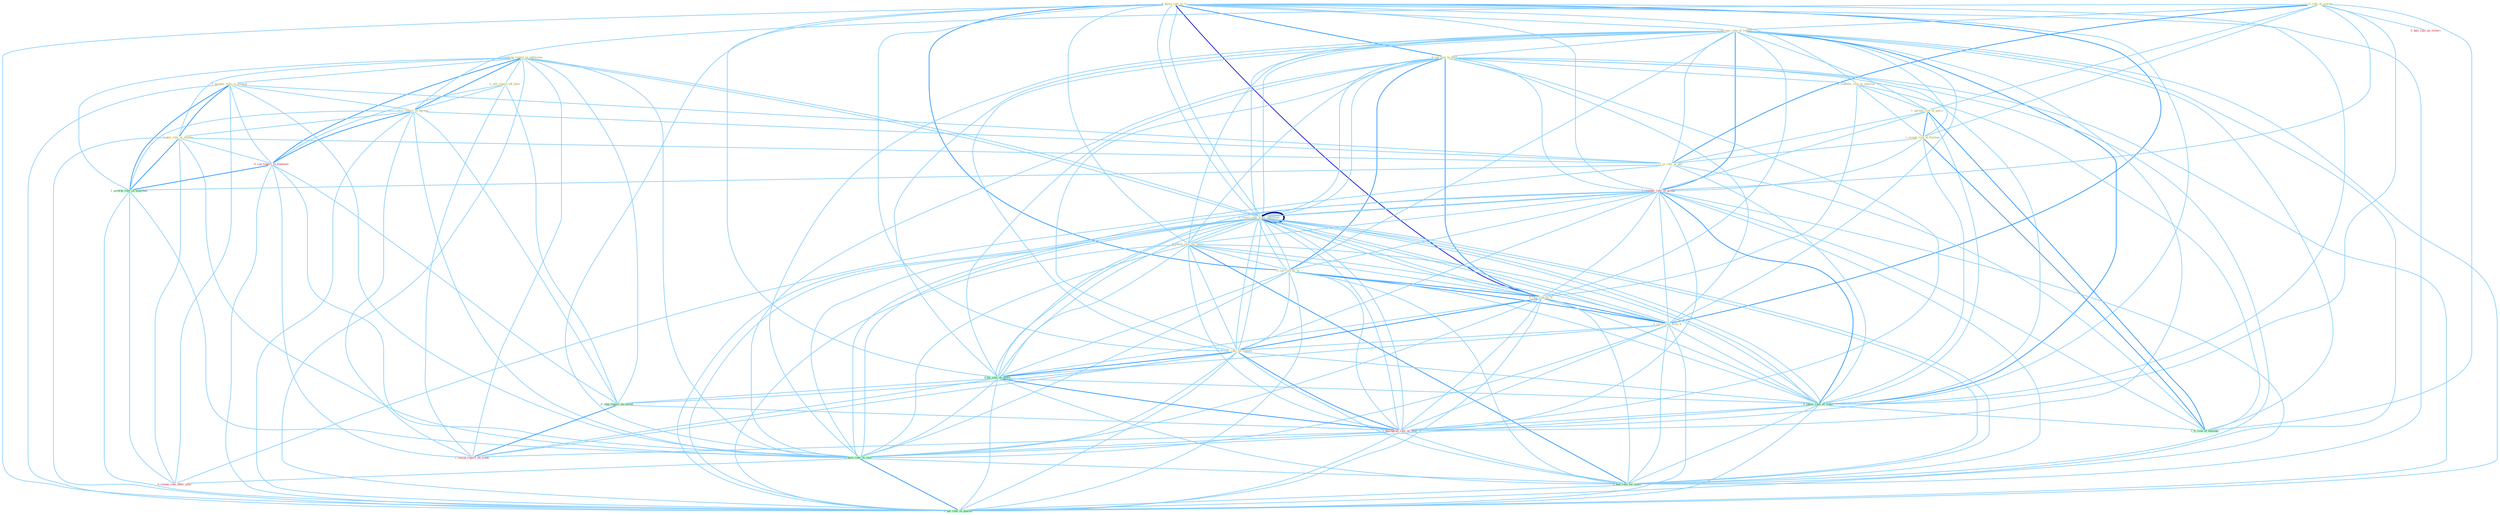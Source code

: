 Graph G{ 
    node
    [shape=polygon,style=filled,width=.5,height=.06,color="#BDFCC9",fixedsize=true,fontsize=4,
    fontcolor="#2f4f4f"];
    {node
    [color="#ffffe0", fontcolor="#8b7d6b"] "1_confirm_report_in_entitynam " "1_hamper_role_in_attempt " "0_boost_rate_to_% " "1_is_rule_of_journal " "1_increas_rate_of_return " "0_cut_rate_to_hold " "0_receiv_rate_from_entitynam " "0_transfer_risk_to_investor " "0_call_report_off_base " "0_charg_rate_for_insur " "0_cut_rate_by_% " "1_spread_risk_of_polici " "0_rais_rate_to_% " "0_is_report_in_bureau " "0_carri_rate_with_% " "1_rais_rate_on_contain " "1_accept_risk_of_fluctuat " "1_plai_role_in_number " "1_is_role_of_alli "}
{node [color="#fff0f5", fontcolor="#b22222"] "1_compar_rate_of_group " "0_ran_report_in_yearnum " "1_downgrad_rate_on_debt " "1_includ_report_on_trade " "0_assum_role_after_year " "0_hail_rule_as_victori "}
edge [color="#B0E2FF"];

	"1_confirm_report_in_entitynam " -- "1_hamper_role_in_attempt " [w="1", color="#87cefa" ];
	"1_confirm_report_in_entitynam " -- "0_receiv_rate_from_entitynam " [w="1", color="#87cefa" ];
	"1_confirm_report_in_entitynam " -- "0_call_report_off_base " [w="1", color="#87cefa" ];
	"1_confirm_report_in_entitynam " -- "0_is_report_in_bureau " [w="2", color="#1e90ff" , len=0.8];
	"1_confirm_report_in_entitynam " -- "1_plai_role_in_number " [w="1", color="#87cefa" ];
	"1_confirm_report_in_entitynam " -- "0_ran_report_in_yearnum " [w="2", color="#1e90ff" , len=0.8];
	"1_confirm_report_in_entitynam " -- "0_receiv_rate_from_entitynam " [w="1", color="#87cefa" ];
	"1_confirm_report_in_entitynam " -- "0_stop_report_on_street " [w="1", color="#87cefa" ];
	"1_confirm_report_in_entitynam " -- "1_portrai_role_in_yearnum " [w="1", color="#87cefa" ];
	"1_confirm_report_in_entitynam " -- "0_have_rate_in_year " [w="1", color="#87cefa" ];
	"1_confirm_report_in_entitynam " -- "1_includ_report_on_trade " [w="1", color="#87cefa" ];
	"1_confirm_report_in_entitynam " -- "0_pai_rate_in_quarter " [w="1", color="#87cefa" ];
	"1_hamper_role_in_attempt " -- "0_is_report_in_bureau " [w="1", color="#87cefa" ];
	"1_hamper_role_in_attempt " -- "1_plai_role_in_number " [w="2", color="#1e90ff" , len=0.8];
	"1_hamper_role_in_attempt " -- "1_is_role_of_alli " [w="1", color="#87cefa" ];
	"1_hamper_role_in_attempt " -- "0_ran_report_in_yearnum " [w="1", color="#87cefa" ];
	"1_hamper_role_in_attempt " -- "1_portrai_role_in_yearnum " [w="2", color="#1e90ff" , len=0.8];
	"1_hamper_role_in_attempt " -- "0_have_rate_in_year " [w="1", color="#87cefa" ];
	"1_hamper_role_in_attempt " -- "0_assum_role_after_year " [w="1", color="#87cefa" ];
	"1_hamper_role_in_attempt " -- "0_pai_rate_in_quarter " [w="1", color="#87cefa" ];
	"0_boost_rate_to_% " -- "1_increas_rate_of_return " [w="1", color="#87cefa" ];
	"0_boost_rate_to_% " -- "0_cut_rate_to_hold " [w="2", color="#1e90ff" , len=0.8];
	"0_boost_rate_to_% " -- "0_receiv_rate_from_entitynam " [w="1", color="#87cefa" ];
	"0_boost_rate_to_% " -- "0_transfer_risk_to_investor " [w="1", color="#87cefa" ];
	"0_boost_rate_to_% " -- "0_charg_rate_for_insur " [w="1", color="#87cefa" ];
	"0_boost_rate_to_% " -- "0_cut_rate_by_% " [w="2", color="#1e90ff" , len=0.8];
	"0_boost_rate_to_% " -- "0_rais_rate_to_% " [w="3", color="#0000cd" , len=0.6];
	"0_boost_rate_to_% " -- "0_carri_rate_with_% " [w="2", color="#1e90ff" , len=0.8];
	"0_boost_rate_to_% " -- "1_rais_rate_on_contain " [w="1", color="#87cefa" ];
	"0_boost_rate_to_% " -- "1_compar_rate_of_group " [w="1", color="#87cefa" ];
	"0_boost_rate_to_% " -- "0_ha_rate_on_morn " [w="1", color="#87cefa" ];
	"0_boost_rate_to_% " -- "0_receiv_rate_from_entitynam " [w="1", color="#87cefa" ];
	"0_boost_rate_to_% " -- "0_choos_rate_of_rebat " [w="1", color="#87cefa" ];
	"0_boost_rate_to_% " -- "1_downgrad_rate_on_debt " [w="1", color="#87cefa" ];
	"0_boost_rate_to_% " -- "0_have_rate_in_year " [w="1", color="#87cefa" ];
	"0_boost_rate_to_% " -- "0_had_rate_for_yield " [w="1", color="#87cefa" ];
	"0_boost_rate_to_% " -- "0_pai_rate_in_quarter " [w="1", color="#87cefa" ];
	"1_is_rule_of_journal " -- "1_increas_rate_of_return " [w="1", color="#87cefa" ];
	"1_is_rule_of_journal " -- "1_spread_risk_of_polici " [w="1", color="#87cefa" ];
	"1_is_rule_of_journal " -- "0_is_report_in_bureau " [w="1", color="#87cefa" ];
	"1_is_rule_of_journal " -- "1_accept_risk_of_fluctuat " [w="1", color="#87cefa" ];
	"1_is_rule_of_journal " -- "1_is_role_of_alli " [w="2", color="#1e90ff" , len=0.8];
	"1_is_rule_of_journal " -- "1_compar_rate_of_group " [w="1", color="#87cefa" ];
	"1_is_rule_of_journal " -- "0_choos_rate_of_rebat " [w="1", color="#87cefa" ];
	"1_is_rule_of_journal " -- "1_'s_risk_of_messag " [w="1", color="#87cefa" ];
	"1_is_rule_of_journal " -- "0_hail_rule_as_victori " [w="1", color="#87cefa" ];
	"1_increas_rate_of_return " -- "0_cut_rate_to_hold " [w="1", color="#87cefa" ];
	"1_increas_rate_of_return " -- "0_receiv_rate_from_entitynam " [w="1", color="#87cefa" ];
	"1_increas_rate_of_return " -- "0_charg_rate_for_insur " [w="1", color="#87cefa" ];
	"1_increas_rate_of_return " -- "0_cut_rate_by_% " [w="1", color="#87cefa" ];
	"1_increas_rate_of_return " -- "1_spread_risk_of_polici " [w="1", color="#87cefa" ];
	"1_increas_rate_of_return " -- "0_rais_rate_to_% " [w="1", color="#87cefa" ];
	"1_increas_rate_of_return " -- "0_carri_rate_with_% " [w="1", color="#87cefa" ];
	"1_increas_rate_of_return " -- "1_rais_rate_on_contain " [w="1", color="#87cefa" ];
	"1_increas_rate_of_return " -- "1_accept_risk_of_fluctuat " [w="1", color="#87cefa" ];
	"1_increas_rate_of_return " -- "1_is_role_of_alli " [w="1", color="#87cefa" ];
	"1_increas_rate_of_return " -- "1_compar_rate_of_group " [w="2", color="#1e90ff" , len=0.8];
	"1_increas_rate_of_return " -- "0_ha_rate_on_morn " [w="1", color="#87cefa" ];
	"1_increas_rate_of_return " -- "0_receiv_rate_from_entitynam " [w="1", color="#87cefa" ];
	"1_increas_rate_of_return " -- "0_choos_rate_of_rebat " [w="2", color="#1e90ff" , len=0.8];
	"1_increas_rate_of_return " -- "1_downgrad_rate_on_debt " [w="1", color="#87cefa" ];
	"1_increas_rate_of_return " -- "1_'s_risk_of_messag " [w="1", color="#87cefa" ];
	"1_increas_rate_of_return " -- "0_have_rate_in_year " [w="1", color="#87cefa" ];
	"1_increas_rate_of_return " -- "0_had_rate_for_yield " [w="1", color="#87cefa" ];
	"1_increas_rate_of_return " -- "0_pai_rate_in_quarter " [w="1", color="#87cefa" ];
	"0_cut_rate_to_hold " -- "0_receiv_rate_from_entitynam " [w="1", color="#87cefa" ];
	"0_cut_rate_to_hold " -- "0_transfer_risk_to_investor " [w="1", color="#87cefa" ];
	"0_cut_rate_to_hold " -- "0_charg_rate_for_insur " [w="1", color="#87cefa" ];
	"0_cut_rate_to_hold " -- "0_cut_rate_by_% " [w="2", color="#1e90ff" , len=0.8];
	"0_cut_rate_to_hold " -- "0_rais_rate_to_% " [w="2", color="#1e90ff" , len=0.8];
	"0_cut_rate_to_hold " -- "0_carri_rate_with_% " [w="1", color="#87cefa" ];
	"0_cut_rate_to_hold " -- "1_rais_rate_on_contain " [w="1", color="#87cefa" ];
	"0_cut_rate_to_hold " -- "1_compar_rate_of_group " [w="1", color="#87cefa" ];
	"0_cut_rate_to_hold " -- "0_ha_rate_on_morn " [w="1", color="#87cefa" ];
	"0_cut_rate_to_hold " -- "0_receiv_rate_from_entitynam " [w="1", color="#87cefa" ];
	"0_cut_rate_to_hold " -- "0_choos_rate_of_rebat " [w="1", color="#87cefa" ];
	"0_cut_rate_to_hold " -- "1_downgrad_rate_on_debt " [w="1", color="#87cefa" ];
	"0_cut_rate_to_hold " -- "0_have_rate_in_year " [w="1", color="#87cefa" ];
	"0_cut_rate_to_hold " -- "0_had_rate_for_yield " [w="1", color="#87cefa" ];
	"0_cut_rate_to_hold " -- "0_pai_rate_in_quarter " [w="1", color="#87cefa" ];
	"0_receiv_rate_from_entitynam " -- "0_charg_rate_for_insur " [w="1", color="#87cefa" ];
	"0_receiv_rate_from_entitynam " -- "0_cut_rate_by_% " [w="1", color="#87cefa" ];
	"0_receiv_rate_from_entitynam " -- "0_rais_rate_to_% " [w="1", color="#87cefa" ];
	"0_receiv_rate_from_entitynam " -- "0_carri_rate_with_% " [w="1", color="#87cefa" ];
	"0_receiv_rate_from_entitynam " -- "1_rais_rate_on_contain " [w="1", color="#87cefa" ];
	"0_receiv_rate_from_entitynam " -- "1_compar_rate_of_group " [w="1", color="#87cefa" ];
	"0_receiv_rate_from_entitynam " -- "0_ha_rate_on_morn " [w="1", color="#87cefa" ];
	"0_receiv_rate_from_entitynam " -- "0_receiv_rate_from_entitynam " [w="4", style=bold, color="#000080", len=0.4];
	"0_receiv_rate_from_entitynam " -- "0_choos_rate_of_rebat " [w="1", color="#87cefa" ];
	"0_receiv_rate_from_entitynam " -- "1_downgrad_rate_on_debt " [w="1", color="#87cefa" ];
	"0_receiv_rate_from_entitynam " -- "0_have_rate_in_year " [w="1", color="#87cefa" ];
	"0_receiv_rate_from_entitynam " -- "0_had_rate_for_yield " [w="1", color="#87cefa" ];
	"0_receiv_rate_from_entitynam " -- "0_pai_rate_in_quarter " [w="1", color="#87cefa" ];
	"0_transfer_risk_to_investor " -- "1_spread_risk_of_polici " [w="1", color="#87cefa" ];
	"0_transfer_risk_to_investor " -- "0_rais_rate_to_% " [w="1", color="#87cefa" ];
	"0_transfer_risk_to_investor " -- "1_accept_risk_of_fluctuat " [w="1", color="#87cefa" ];
	"0_transfer_risk_to_investor " -- "1_'s_risk_of_messag " [w="1", color="#87cefa" ];
	"0_call_report_off_base " -- "0_is_report_in_bureau " [w="1", color="#87cefa" ];
	"0_call_report_off_base " -- "0_ran_report_in_yearnum " [w="1", color="#87cefa" ];
	"0_call_report_off_base " -- "0_stop_report_on_street " [w="1", color="#87cefa" ];
	"0_call_report_off_base " -- "1_includ_report_on_trade " [w="1", color="#87cefa" ];
	"0_charg_rate_for_insur " -- "0_cut_rate_by_% " [w="1", color="#87cefa" ];
	"0_charg_rate_for_insur " -- "0_rais_rate_to_% " [w="1", color="#87cefa" ];
	"0_charg_rate_for_insur " -- "0_carri_rate_with_% " [w="1", color="#87cefa" ];
	"0_charg_rate_for_insur " -- "1_rais_rate_on_contain " [w="1", color="#87cefa" ];
	"0_charg_rate_for_insur " -- "1_compar_rate_of_group " [w="1", color="#87cefa" ];
	"0_charg_rate_for_insur " -- "0_ha_rate_on_morn " [w="1", color="#87cefa" ];
	"0_charg_rate_for_insur " -- "0_receiv_rate_from_entitynam " [w="1", color="#87cefa" ];
	"0_charg_rate_for_insur " -- "0_choos_rate_of_rebat " [w="1", color="#87cefa" ];
	"0_charg_rate_for_insur " -- "1_downgrad_rate_on_debt " [w="1", color="#87cefa" ];
	"0_charg_rate_for_insur " -- "0_have_rate_in_year " [w="1", color="#87cefa" ];
	"0_charg_rate_for_insur " -- "0_had_rate_for_yield " [w="2", color="#1e90ff" , len=0.8];
	"0_charg_rate_for_insur " -- "0_pai_rate_in_quarter " [w="1", color="#87cefa" ];
	"0_cut_rate_by_% " -- "0_rais_rate_to_% " [w="2", color="#1e90ff" , len=0.8];
	"0_cut_rate_by_% " -- "0_carri_rate_with_% " [w="2", color="#1e90ff" , len=0.8];
	"0_cut_rate_by_% " -- "1_rais_rate_on_contain " [w="1", color="#87cefa" ];
	"0_cut_rate_by_% " -- "1_compar_rate_of_group " [w="1", color="#87cefa" ];
	"0_cut_rate_by_% " -- "0_ha_rate_on_morn " [w="1", color="#87cefa" ];
	"0_cut_rate_by_% " -- "0_receiv_rate_from_entitynam " [w="1", color="#87cefa" ];
	"0_cut_rate_by_% " -- "0_choos_rate_of_rebat " [w="1", color="#87cefa" ];
	"0_cut_rate_by_% " -- "1_downgrad_rate_on_debt " [w="1", color="#87cefa" ];
	"0_cut_rate_by_% " -- "0_have_rate_in_year " [w="1", color="#87cefa" ];
	"0_cut_rate_by_% " -- "0_had_rate_for_yield " [w="1", color="#87cefa" ];
	"0_cut_rate_by_% " -- "0_pai_rate_in_quarter " [w="1", color="#87cefa" ];
	"1_spread_risk_of_polici " -- "1_accept_risk_of_fluctuat " [w="2", color="#1e90ff" , len=0.8];
	"1_spread_risk_of_polici " -- "1_is_role_of_alli " [w="1", color="#87cefa" ];
	"1_spread_risk_of_polici " -- "1_compar_rate_of_group " [w="1", color="#87cefa" ];
	"1_spread_risk_of_polici " -- "0_choos_rate_of_rebat " [w="1", color="#87cefa" ];
	"1_spread_risk_of_polici " -- "1_'s_risk_of_messag " [w="2", color="#1e90ff" , len=0.8];
	"0_rais_rate_to_% " -- "0_carri_rate_with_% " [w="2", color="#1e90ff" , len=0.8];
	"0_rais_rate_to_% " -- "1_rais_rate_on_contain " [w="2", color="#1e90ff" , len=0.8];
	"0_rais_rate_to_% " -- "1_compar_rate_of_group " [w="1", color="#87cefa" ];
	"0_rais_rate_to_% " -- "0_ha_rate_on_morn " [w="1", color="#87cefa" ];
	"0_rais_rate_to_% " -- "0_receiv_rate_from_entitynam " [w="1", color="#87cefa" ];
	"0_rais_rate_to_% " -- "0_choos_rate_of_rebat " [w="1", color="#87cefa" ];
	"0_rais_rate_to_% " -- "1_downgrad_rate_on_debt " [w="1", color="#87cefa" ];
	"0_rais_rate_to_% " -- "0_have_rate_in_year " [w="1", color="#87cefa" ];
	"0_rais_rate_to_% " -- "0_had_rate_for_yield " [w="1", color="#87cefa" ];
	"0_rais_rate_to_% " -- "0_pai_rate_in_quarter " [w="1", color="#87cefa" ];
	"0_is_report_in_bureau " -- "1_plai_role_in_number " [w="1", color="#87cefa" ];
	"0_is_report_in_bureau " -- "1_is_role_of_alli " [w="1", color="#87cefa" ];
	"0_is_report_in_bureau " -- "0_ran_report_in_yearnum " [w="2", color="#1e90ff" , len=0.8];
	"0_is_report_in_bureau " -- "0_stop_report_on_street " [w="1", color="#87cefa" ];
	"0_is_report_in_bureau " -- "1_portrai_role_in_yearnum " [w="1", color="#87cefa" ];
	"0_is_report_in_bureau " -- "0_have_rate_in_year " [w="1", color="#87cefa" ];
	"0_is_report_in_bureau " -- "1_includ_report_on_trade " [w="1", color="#87cefa" ];
	"0_is_report_in_bureau " -- "0_pai_rate_in_quarter " [w="1", color="#87cefa" ];
	"0_carri_rate_with_% " -- "1_rais_rate_on_contain " [w="1", color="#87cefa" ];
	"0_carri_rate_with_% " -- "1_compar_rate_of_group " [w="1", color="#87cefa" ];
	"0_carri_rate_with_% " -- "0_ha_rate_on_morn " [w="1", color="#87cefa" ];
	"0_carri_rate_with_% " -- "0_receiv_rate_from_entitynam " [w="1", color="#87cefa" ];
	"0_carri_rate_with_% " -- "0_choos_rate_of_rebat " [w="1", color="#87cefa" ];
	"0_carri_rate_with_% " -- "1_downgrad_rate_on_debt " [w="1", color="#87cefa" ];
	"0_carri_rate_with_% " -- "0_have_rate_in_year " [w="1", color="#87cefa" ];
	"0_carri_rate_with_% " -- "0_had_rate_for_yield " [w="1", color="#87cefa" ];
	"0_carri_rate_with_% " -- "0_pai_rate_in_quarter " [w="1", color="#87cefa" ];
	"1_rais_rate_on_contain " -- "1_compar_rate_of_group " [w="1", color="#87cefa" ];
	"1_rais_rate_on_contain " -- "0_ha_rate_on_morn " [w="2", color="#1e90ff" , len=0.8];
	"1_rais_rate_on_contain " -- "0_receiv_rate_from_entitynam " [w="1", color="#87cefa" ];
	"1_rais_rate_on_contain " -- "0_stop_report_on_street " [w="1", color="#87cefa" ];
	"1_rais_rate_on_contain " -- "0_choos_rate_of_rebat " [w="1", color="#87cefa" ];
	"1_rais_rate_on_contain " -- "1_downgrad_rate_on_debt " [w="2", color="#1e90ff" , len=0.8];
	"1_rais_rate_on_contain " -- "0_have_rate_in_year " [w="1", color="#87cefa" ];
	"1_rais_rate_on_contain " -- "1_includ_report_on_trade " [w="1", color="#87cefa" ];
	"1_rais_rate_on_contain " -- "0_had_rate_for_yield " [w="1", color="#87cefa" ];
	"1_rais_rate_on_contain " -- "0_pai_rate_in_quarter " [w="1", color="#87cefa" ];
	"1_accept_risk_of_fluctuat " -- "1_is_role_of_alli " [w="1", color="#87cefa" ];
	"1_accept_risk_of_fluctuat " -- "1_compar_rate_of_group " [w="1", color="#87cefa" ];
	"1_accept_risk_of_fluctuat " -- "0_choos_rate_of_rebat " [w="1", color="#87cefa" ];
	"1_accept_risk_of_fluctuat " -- "1_'s_risk_of_messag " [w="2", color="#1e90ff" , len=0.8];
	"1_plai_role_in_number " -- "1_is_role_of_alli " [w="1", color="#87cefa" ];
	"1_plai_role_in_number " -- "0_ran_report_in_yearnum " [w="1", color="#87cefa" ];
	"1_plai_role_in_number " -- "1_portrai_role_in_yearnum " [w="2", color="#1e90ff" , len=0.8];
	"1_plai_role_in_number " -- "0_have_rate_in_year " [w="1", color="#87cefa" ];
	"1_plai_role_in_number " -- "0_assum_role_after_year " [w="1", color="#87cefa" ];
	"1_plai_role_in_number " -- "0_pai_rate_in_quarter " [w="1", color="#87cefa" ];
	"1_is_role_of_alli " -- "1_compar_rate_of_group " [w="1", color="#87cefa" ];
	"1_is_role_of_alli " -- "0_choos_rate_of_rebat " [w="1", color="#87cefa" ];
	"1_is_role_of_alli " -- "1_'s_risk_of_messag " [w="1", color="#87cefa" ];
	"1_is_role_of_alli " -- "1_portrai_role_in_yearnum " [w="1", color="#87cefa" ];
	"1_is_role_of_alli " -- "0_assum_role_after_year " [w="1", color="#87cefa" ];
	"1_compar_rate_of_group " -- "0_ha_rate_on_morn " [w="1", color="#87cefa" ];
	"1_compar_rate_of_group " -- "0_receiv_rate_from_entitynam " [w="1", color="#87cefa" ];
	"1_compar_rate_of_group " -- "0_choos_rate_of_rebat " [w="2", color="#1e90ff" , len=0.8];
	"1_compar_rate_of_group " -- "1_downgrad_rate_on_debt " [w="1", color="#87cefa" ];
	"1_compar_rate_of_group " -- "1_'s_risk_of_messag " [w="1", color="#87cefa" ];
	"1_compar_rate_of_group " -- "0_have_rate_in_year " [w="1", color="#87cefa" ];
	"1_compar_rate_of_group " -- "0_had_rate_for_yield " [w="1", color="#87cefa" ];
	"1_compar_rate_of_group " -- "0_pai_rate_in_quarter " [w="1", color="#87cefa" ];
	"0_ran_report_in_yearnum " -- "0_stop_report_on_street " [w="1", color="#87cefa" ];
	"0_ran_report_in_yearnum " -- "1_portrai_role_in_yearnum " [w="2", color="#1e90ff" , len=0.8];
	"0_ran_report_in_yearnum " -- "0_have_rate_in_year " [w="1", color="#87cefa" ];
	"0_ran_report_in_yearnum " -- "1_includ_report_on_trade " [w="1", color="#87cefa" ];
	"0_ran_report_in_yearnum " -- "0_pai_rate_in_quarter " [w="1", color="#87cefa" ];
	"0_ha_rate_on_morn " -- "0_receiv_rate_from_entitynam " [w="1", color="#87cefa" ];
	"0_ha_rate_on_morn " -- "0_stop_report_on_street " [w="1", color="#87cefa" ];
	"0_ha_rate_on_morn " -- "0_choos_rate_of_rebat " [w="1", color="#87cefa" ];
	"0_ha_rate_on_morn " -- "1_downgrad_rate_on_debt " [w="2", color="#1e90ff" , len=0.8];
	"0_ha_rate_on_morn " -- "0_have_rate_in_year " [w="1", color="#87cefa" ];
	"0_ha_rate_on_morn " -- "1_includ_report_on_trade " [w="1", color="#87cefa" ];
	"0_ha_rate_on_morn " -- "0_had_rate_for_yield " [w="1", color="#87cefa" ];
	"0_ha_rate_on_morn " -- "0_pai_rate_in_quarter " [w="1", color="#87cefa" ];
	"0_receiv_rate_from_entitynam " -- "0_choos_rate_of_rebat " [w="1", color="#87cefa" ];
	"0_receiv_rate_from_entitynam " -- "1_downgrad_rate_on_debt " [w="1", color="#87cefa" ];
	"0_receiv_rate_from_entitynam " -- "0_have_rate_in_year " [w="1", color="#87cefa" ];
	"0_receiv_rate_from_entitynam " -- "0_had_rate_for_yield " [w="1", color="#87cefa" ];
	"0_receiv_rate_from_entitynam " -- "0_pai_rate_in_quarter " [w="1", color="#87cefa" ];
	"0_stop_report_on_street " -- "1_downgrad_rate_on_debt " [w="1", color="#87cefa" ];
	"0_stop_report_on_street " -- "1_includ_report_on_trade " [w="2", color="#1e90ff" , len=0.8];
	"0_choos_rate_of_rebat " -- "1_downgrad_rate_on_debt " [w="1", color="#87cefa" ];
	"0_choos_rate_of_rebat " -- "1_'s_risk_of_messag " [w="1", color="#87cefa" ];
	"0_choos_rate_of_rebat " -- "0_have_rate_in_year " [w="1", color="#87cefa" ];
	"0_choos_rate_of_rebat " -- "0_had_rate_for_yield " [w="1", color="#87cefa" ];
	"0_choos_rate_of_rebat " -- "0_pai_rate_in_quarter " [w="1", color="#87cefa" ];
	"1_downgrad_rate_on_debt " -- "0_have_rate_in_year " [w="1", color="#87cefa" ];
	"1_downgrad_rate_on_debt " -- "1_includ_report_on_trade " [w="1", color="#87cefa" ];
	"1_downgrad_rate_on_debt " -- "0_had_rate_for_yield " [w="1", color="#87cefa" ];
	"1_downgrad_rate_on_debt " -- "0_pai_rate_in_quarter " [w="1", color="#87cefa" ];
	"1_portrai_role_in_yearnum " -- "0_have_rate_in_year " [w="1", color="#87cefa" ];
	"1_portrai_role_in_yearnum " -- "0_assum_role_after_year " [w="1", color="#87cefa" ];
	"1_portrai_role_in_yearnum " -- "0_pai_rate_in_quarter " [w="1", color="#87cefa" ];
	"0_have_rate_in_year " -- "0_assum_role_after_year " [w="1", color="#87cefa" ];
	"0_have_rate_in_year " -- "0_had_rate_for_yield " [w="1", color="#87cefa" ];
	"0_have_rate_in_year " -- "0_pai_rate_in_quarter " [w="2", color="#1e90ff" , len=0.8];
	"0_had_rate_for_yield " -- "0_pai_rate_in_quarter " [w="1", color="#87cefa" ];
}